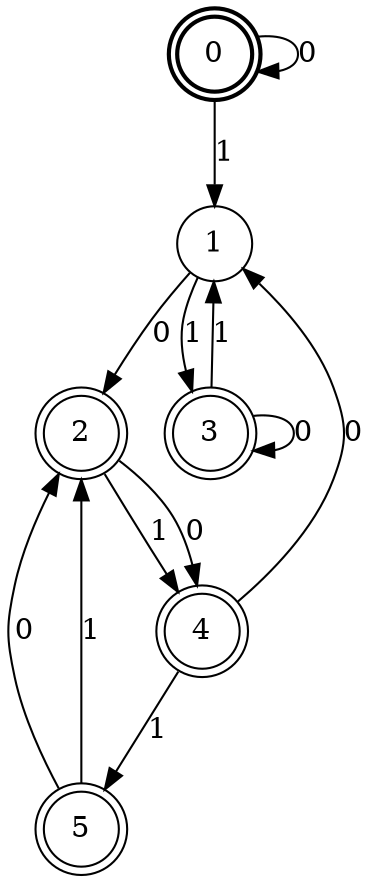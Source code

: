 digraph Automat {
    node [shape = circle];
    0 [style = "bold"];
    0 [peripheries=2]
    0 -> 0 [label = "0"];
    0 -> 1 [label = "1"];
    1 -> 2 [label = "0"];
    1 -> 3 [label = "1"];
    2 [peripheries=2]
    2 -> 4 [label = "0"];
    2 -> 4 [label = "1"];
    3 [peripheries=2]
    3 -> 3 [label = "0"];
    3 -> 1 [label = "1"];
    4 [peripheries=2]
    4 -> 1 [label = "0"];
    4 -> 5 [label = "1"];
    5 [peripheries=2]
    5 -> 2 [label = "0"];
    5 -> 2 [label = "1"];
}
